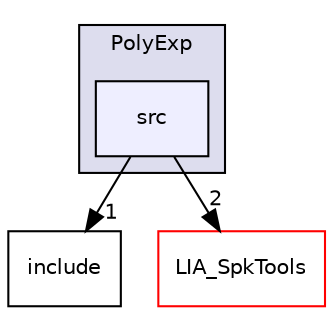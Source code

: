 digraph "LIA_Utils/PolyExp/src" {
  compound=true
  node [ fontsize="10", fontname="Helvetica"];
  edge [ labelfontsize="10", labelfontname="Helvetica"];
  subgraph clusterdir_80d5b7aa2c7fb7a0d10071fbf57494ae {
    graph [ bgcolor="#ddddee", pencolor="black", label="PolyExp" fontname="Helvetica", fontsize="10", URL="dir_80d5b7aa2c7fb7a0d10071fbf57494ae.html"]
  dir_8c6c69306f5a9a7805dff86b83aefaf2 [shape=box, label="src", style="filled", fillcolor="#eeeeff", pencolor="black", URL="dir_8c6c69306f5a9a7805dff86b83aefaf2.html"];
  }
  dir_9dea958fcc80e5c7f982eea7ce14ba1e [shape=box label="include" URL="dir_9dea958fcc80e5c7f982eea7ce14ba1e.html"];
  dir_7b9f40c7474acebf25e66f966c5b9c6a [shape=box label="LIA_SpkTools" fillcolor="white" style="filled" color="red" URL="dir_7b9f40c7474acebf25e66f966c5b9c6a.html"];
  dir_8c6c69306f5a9a7805dff86b83aefaf2->dir_9dea958fcc80e5c7f982eea7ce14ba1e [headlabel="1", labeldistance=1.5 headhref="dir_000141_000140.html"];
  dir_8c6c69306f5a9a7805dff86b83aefaf2->dir_7b9f40c7474acebf25e66f966c5b9c6a [headlabel="2", labeldistance=1.5 headhref="dir_000141_000110.html"];
}
